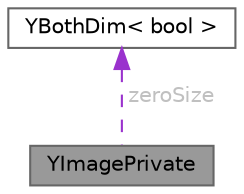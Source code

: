 digraph "YImagePrivate"
{
 // LATEX_PDF_SIZE
  bgcolor="transparent";
  edge [fontname=Helvetica,fontsize=10,labelfontname=Helvetica,labelfontsize=10];
  node [fontname=Helvetica,fontsize=10,shape=box,height=0.2,width=0.4];
  Node1 [id="Node000001",label="YImagePrivate",height=0.2,width=0.4,color="gray40", fillcolor="grey60", style="filled", fontcolor="black",tooltip=" "];
  Node2 -> Node1 [id="edge1_Node000001_Node000002",dir="back",color="darkorchid3",style="dashed",tooltip=" ",label=" zeroSize",fontcolor="grey" ];
  Node2 [id="Node000002",label="YBothDim\< bool \>",height=0.2,width=0.4,color="gray40", fillcolor="white", style="filled",URL="$classYBothDim.html",tooltip=" "];
}
